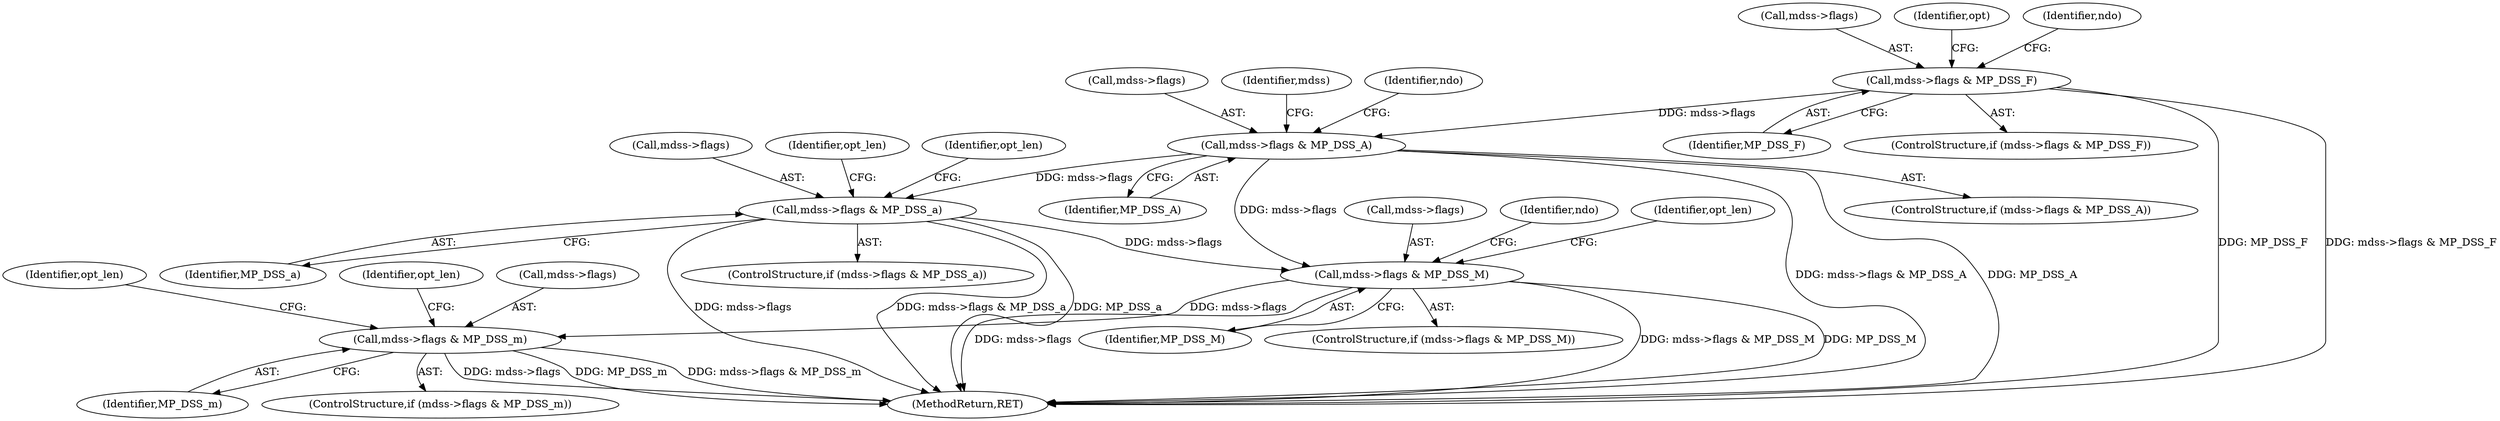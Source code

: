 digraph "0_tcpdump_4c3aee4bb0294c232d56b6d34e9eeb74f630fe8c_1@pointer" {
"1000147" [label="(Call,mdss->flags & MP_DSS_A)"];
"1000131" [label="(Call,mdss->flags & MP_DSS_F)"];
"1000158" [label="(Call,mdss->flags & MP_DSS_a)"];
"1000198" [label="(Call,mdss->flags & MP_DSS_M)"];
"1000209" [label="(Call,mdss->flags & MP_DSS_m)"];
"1000199" [label="(Call,mdss->flags)"];
"1000217" [label="(Identifier,opt_len)"];
"1000213" [label="(Identifier,MP_DSS_m)"];
"1000130" [label="(ControlStructure,if (mdss->flags & MP_DSS_F))"];
"1000200" [label="(Identifier,mdss)"];
"1000158" [label="(Call,mdss->flags & MP_DSS_a)"];
"1000202" [label="(Identifier,MP_DSS_M)"];
"1000208" [label="(ControlStructure,if (mdss->flags & MP_DSS_m))"];
"1000159" [label="(Call,mdss->flags)"];
"1000162" [label="(Identifier,MP_DSS_a)"];
"1000132" [label="(Call,mdss->flags)"];
"1000157" [label="(ControlStructure,if (mdss->flags & MP_DSS_a))"];
"1000180" [label="(Identifier,opt_len)"];
"1000210" [label="(Call,mdss->flags)"];
"1000155" [label="(Identifier,ndo)"];
"1000206" [label="(Identifier,ndo)"];
"1000303" [label="(Identifier,opt_len)"];
"1000147" [label="(Call,mdss->flags & MP_DSS_A)"];
"1000141" [label="(Identifier,opt)"];
"1000135" [label="(Identifier,MP_DSS_F)"];
"1000198" [label="(Call,mdss->flags & MP_DSS_M)"];
"1000166" [label="(Identifier,opt_len)"];
"1000209" [label="(Call,mdss->flags & MP_DSS_m)"];
"1000231" [label="(Identifier,opt_len)"];
"1000138" [label="(Identifier,ndo)"];
"1000131" [label="(Call,mdss->flags & MP_DSS_F)"];
"1000197" [label="(ControlStructure,if (mdss->flags & MP_DSS_M))"];
"1000146" [label="(ControlStructure,if (mdss->flags & MP_DSS_A))"];
"1000148" [label="(Call,mdss->flags)"];
"1000151" [label="(Identifier,MP_DSS_A)"];
"1000309" [label="(MethodReturn,RET)"];
"1000147" -> "1000146"  [label="AST: "];
"1000147" -> "1000151"  [label="CFG: "];
"1000148" -> "1000147"  [label="AST: "];
"1000151" -> "1000147"  [label="AST: "];
"1000155" -> "1000147"  [label="CFG: "];
"1000200" -> "1000147"  [label="CFG: "];
"1000147" -> "1000309"  [label="DDG: MP_DSS_A"];
"1000147" -> "1000309"  [label="DDG: mdss->flags & MP_DSS_A"];
"1000131" -> "1000147"  [label="DDG: mdss->flags"];
"1000147" -> "1000158"  [label="DDG: mdss->flags"];
"1000147" -> "1000198"  [label="DDG: mdss->flags"];
"1000131" -> "1000130"  [label="AST: "];
"1000131" -> "1000135"  [label="CFG: "];
"1000132" -> "1000131"  [label="AST: "];
"1000135" -> "1000131"  [label="AST: "];
"1000138" -> "1000131"  [label="CFG: "];
"1000141" -> "1000131"  [label="CFG: "];
"1000131" -> "1000309"  [label="DDG: MP_DSS_F"];
"1000131" -> "1000309"  [label="DDG: mdss->flags & MP_DSS_F"];
"1000158" -> "1000157"  [label="AST: "];
"1000158" -> "1000162"  [label="CFG: "];
"1000159" -> "1000158"  [label="AST: "];
"1000162" -> "1000158"  [label="AST: "];
"1000166" -> "1000158"  [label="CFG: "];
"1000180" -> "1000158"  [label="CFG: "];
"1000158" -> "1000309"  [label="DDG: mdss->flags"];
"1000158" -> "1000309"  [label="DDG: mdss->flags & MP_DSS_a"];
"1000158" -> "1000309"  [label="DDG: MP_DSS_a"];
"1000158" -> "1000198"  [label="DDG: mdss->flags"];
"1000198" -> "1000197"  [label="AST: "];
"1000198" -> "1000202"  [label="CFG: "];
"1000199" -> "1000198"  [label="AST: "];
"1000202" -> "1000198"  [label="AST: "];
"1000206" -> "1000198"  [label="CFG: "];
"1000303" -> "1000198"  [label="CFG: "];
"1000198" -> "1000309"  [label="DDG: mdss->flags"];
"1000198" -> "1000309"  [label="DDG: mdss->flags & MP_DSS_M"];
"1000198" -> "1000309"  [label="DDG: MP_DSS_M"];
"1000198" -> "1000209"  [label="DDG: mdss->flags"];
"1000209" -> "1000208"  [label="AST: "];
"1000209" -> "1000213"  [label="CFG: "];
"1000210" -> "1000209"  [label="AST: "];
"1000213" -> "1000209"  [label="AST: "];
"1000217" -> "1000209"  [label="CFG: "];
"1000231" -> "1000209"  [label="CFG: "];
"1000209" -> "1000309"  [label="DDG: mdss->flags & MP_DSS_m"];
"1000209" -> "1000309"  [label="DDG: mdss->flags"];
"1000209" -> "1000309"  [label="DDG: MP_DSS_m"];
}
